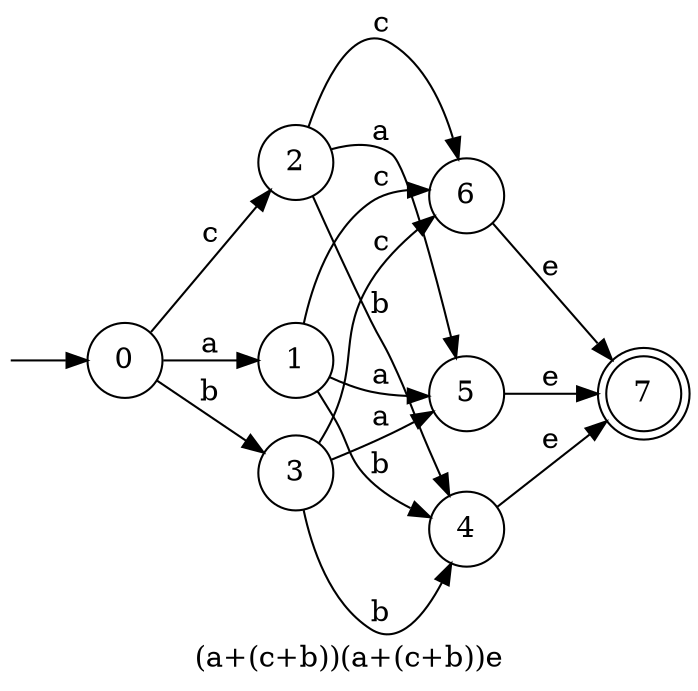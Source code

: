 digraph finite_state_machine {
  rankdir=LR;  
  size="8,5"  label="(a+(c+b))(a+(c+b))e"  node [shape = doublecircle]; "7";
  node [shape = circle];
  __I__ [label="", style=invis, width=0]
  __I__ -> "0"
  "0" -> "1" [label = a];
  "0" -> "2" [label = c];
  "0" -> "3" [label = b];
  "1" -> "5" [label = a];
  "1" -> "6" [label = c];
  "1" -> "4" [label = b];
  "2" -> "5" [label = a];
  "2" -> "6" [label = c];
  "2" -> "4" [label = b];
  "3" -> "5" [label = a];
  "3" -> "6" [label = c];
  "3" -> "4" [label = b];
  "4" -> "7" [label = e];
  "5" -> "7" [label = e];
  "6" -> "7" [label = e];
}
